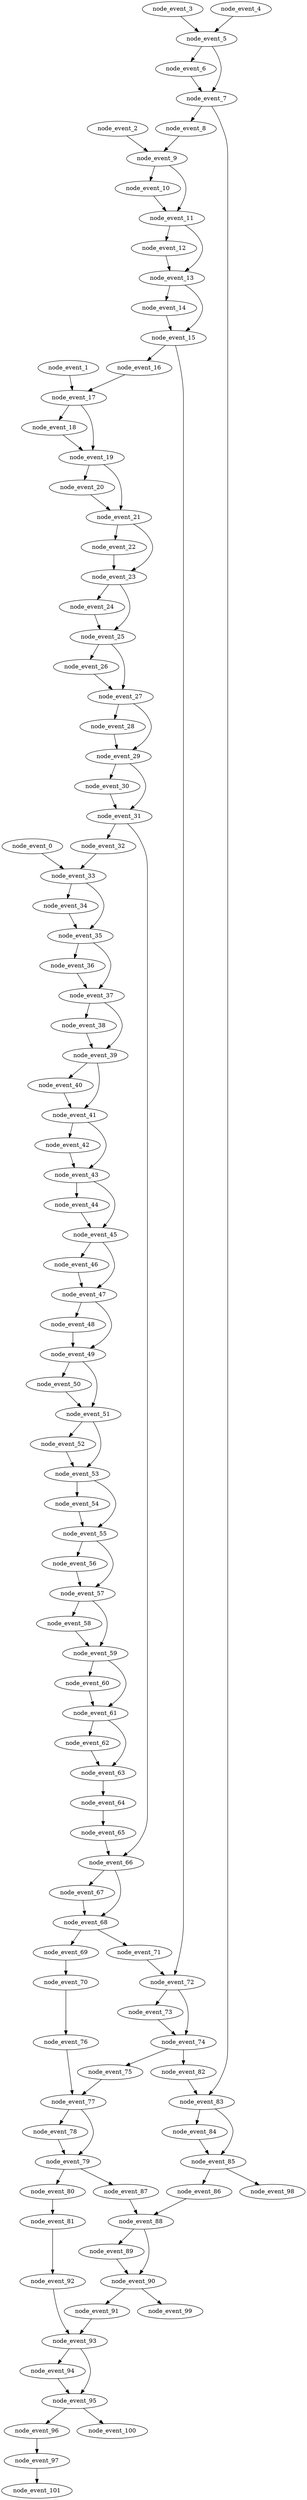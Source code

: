 digraph {
    node_event_0 [EventIndex="0" EventType="DotQasm.Scheduling.GateEvent" Depth="1" Dependencies="0" Latency="00:00:00.0010000" Priority="0.08400000000000006"];
    node_event_1 [EventIndex="1" EventType="DotQasm.Scheduling.GateEvent" Depth="1" Dependencies="0" Latency="00:00:00.0010000" Priority="0.10800000000000008"];
    node_event_2 [EventIndex="2" EventType="DotQasm.Scheduling.GateEvent" Depth="1" Dependencies="0" Latency="00:00:00.0010000" Priority="0.12000000000000009"];
    node_event_3 [EventIndex="3" EventType="DotQasm.Scheduling.GateEvent" Depth="1" Dependencies="0" Latency="00:00:00.0010000" Priority="0.12600000000000008"];
    node_event_4 [EventIndex="4" EventType="DotQasm.Scheduling.GateEvent" Depth="1" Dependencies="0" Latency="00:00:00.0010000" Priority="0.12600000000000008"];
    node_event_5 [EventIndex="5" EventType="DotQasm.Scheduling.ControlledGateEvent" Depth="2" Dependencies="2" Latency="00:00:00.0020000" Priority="0.12500000000000008"];
    node_event_6 [EventIndex="6" EventType="DotQasm.Scheduling.GateEvent" Depth="3" Dependencies="3" Latency="00:00:00.0010000" Priority="0.1230000000000001"];
    node_event_7 [EventIndex="7" EventType="DotQasm.Scheduling.ControlledGateEvent" Depth="4" Dependencies="7" Latency="00:00:00.0020000" Priority="0.1220000000000001"];
    node_event_8 [EventIndex="8" EventType="DotQasm.Scheduling.GateEvent" Depth="5" Dependencies="8" Latency="00:00:00.0010000" Priority="0.12000000000000009"];
    node_event_9 [EventIndex="9" EventType="DotQasm.Scheduling.ControlledGateEvent" Depth="6" Dependencies="10" Latency="00:00:00.0020000" Priority="0.11900000000000009"];
    node_event_10 [EventIndex="10" EventType="DotQasm.Scheduling.GateEvent" Depth="7" Dependencies="11" Latency="00:00:00.0010000" Priority="0.11700000000000009"];
    node_event_11 [EventIndex="11" EventType="DotQasm.Scheduling.ControlledGateEvent" Depth="8" Dependencies="23" Latency="00:00:00.0020000" Priority="0.11600000000000009"];
    node_event_12 [EventIndex="12" EventType="DotQasm.Scheduling.GateEvent" Depth="9" Dependencies="24" Latency="00:00:00.0010000" Priority="0.11400000000000009"];
    node_event_13 [EventIndex="13" EventType="DotQasm.Scheduling.ControlledGateEvent" Depth="10" Dependencies="49" Latency="00:00:00.0020000" Priority="0.11300000000000009"];
    node_event_14 [EventIndex="14" EventType="DotQasm.Scheduling.GateEvent" Depth="11" Dependencies="50" Latency="00:00:00.0010000" Priority="0.11100000000000008"];
    node_event_15 [EventIndex="15" EventType="DotQasm.Scheduling.ControlledGateEvent" Depth="12" Dependencies="101" Latency="00:00:00.0020000" Priority="0.11000000000000008"];
    node_event_16 [EventIndex="16" EventType="DotQasm.Scheduling.GateEvent" Depth="13" Dependencies="102" Latency="00:00:00.0010000" Priority="0.10800000000000008"];
    node_event_17 [EventIndex="17" EventType="DotQasm.Scheduling.ControlledGateEvent" Depth="14" Dependencies="104" Latency="00:00:00.0020000" Priority="0.10700000000000008"];
    node_event_18 [EventIndex="18" EventType="DotQasm.Scheduling.GateEvent" Depth="15" Dependencies="105" Latency="00:00:00.0010000" Priority="0.10500000000000008"];
    node_event_19 [EventIndex="19" EventType="DotQasm.Scheduling.ControlledGateEvent" Depth="16" Dependencies="211" Latency="00:00:00.0020000" Priority="0.10400000000000008"];
    node_event_20 [EventIndex="20" EventType="DotQasm.Scheduling.GateEvent" Depth="17" Dependencies="212" Latency="00:00:00.0010000" Priority="0.10200000000000008"];
    node_event_21 [EventIndex="21" EventType="DotQasm.Scheduling.ControlledGateEvent" Depth="18" Dependencies="425" Latency="00:00:00.0020000" Priority="0.10100000000000008"];
    node_event_22 [EventIndex="22" EventType="DotQasm.Scheduling.GateEvent" Depth="19" Dependencies="426" Latency="00:00:00.0010000" Priority="0.09900000000000007"];
    node_event_23 [EventIndex="23" EventType="DotQasm.Scheduling.ControlledGateEvent" Depth="20" Dependencies="853" Latency="00:00:00.0020000" Priority="0.09800000000000007"];
    node_event_24 [EventIndex="24" EventType="DotQasm.Scheduling.GateEvent" Depth="21" Dependencies="854" Latency="00:00:00.0010000" Priority="0.09600000000000007"];
    node_event_25 [EventIndex="25" EventType="DotQasm.Scheduling.ControlledGateEvent" Depth="22" Dependencies="1709" Latency="00:00:00.0020000" Priority="0.09500000000000007"];
    node_event_26 [EventIndex="26" EventType="DotQasm.Scheduling.GateEvent" Depth="23" Dependencies="1710" Latency="00:00:00.0010000" Priority="0.09300000000000007"];
    node_event_27 [EventIndex="27" EventType="DotQasm.Scheduling.ControlledGateEvent" Depth="24" Dependencies="3421" Latency="00:00:00.0020000" Priority="0.09200000000000007"];
    node_event_28 [EventIndex="28" EventType="DotQasm.Scheduling.GateEvent" Depth="25" Dependencies="3422" Latency="00:00:00.0010000" Priority="0.09000000000000007"];
    node_event_29 [EventIndex="29" EventType="DotQasm.Scheduling.ControlledGateEvent" Depth="26" Dependencies="6845" Latency="00:00:00.0020000" Priority="0.08900000000000007"];
    node_event_30 [EventIndex="30" EventType="DotQasm.Scheduling.GateEvent" Depth="27" Dependencies="6846" Latency="00:00:00.0010000" Priority="0.08700000000000006"];
    node_event_31 [EventIndex="31" EventType="DotQasm.Scheduling.ControlledGateEvent" Depth="28" Dependencies="13693" Latency="00:00:00.0020000" Priority="0.08600000000000006"];
    node_event_32 [EventIndex="32" EventType="DotQasm.Scheduling.GateEvent" Depth="29" Dependencies="13694" Latency="00:00:00.0010000" Priority="0.08400000000000006"];
    node_event_33 [EventIndex="33" EventType="DotQasm.Scheduling.ControlledGateEvent" Depth="30" Dependencies="13696" Latency="00:00:00.0020000" Priority="0.08300000000000006"];
    node_event_34 [EventIndex="34" EventType="DotQasm.Scheduling.GateEvent" Depth="31" Dependencies="13697" Latency="00:00:00.0010000" Priority="0.08100000000000006"];
    node_event_35 [EventIndex="35" EventType="DotQasm.Scheduling.ControlledGateEvent" Depth="32" Dependencies="27395" Latency="00:00:00.0020000" Priority="0.08000000000000006"];
    node_event_36 [EventIndex="36" EventType="DotQasm.Scheduling.GateEvent" Depth="33" Dependencies="27396" Latency="00:00:00.0010000" Priority="0.07800000000000006"];
    node_event_37 [EventIndex="37" EventType="DotQasm.Scheduling.ControlledGateEvent" Depth="34" Dependencies="54793" Latency="00:00:00.0020000" Priority="0.07700000000000005"];
    node_event_38 [EventIndex="38" EventType="DotQasm.Scheduling.GateEvent" Depth="35" Dependencies="54794" Latency="00:00:00.0010000" Priority="0.07500000000000005"];
    node_event_39 [EventIndex="39" EventType="DotQasm.Scheduling.ControlledGateEvent" Depth="36" Dependencies="109589" Latency="00:00:00.0020000" Priority="0.07400000000000005"];
    node_event_40 [EventIndex="40" EventType="DotQasm.Scheduling.GateEvent" Depth="37" Dependencies="109590" Latency="00:00:00.0010000" Priority="0.07200000000000005"];
    node_event_41 [EventIndex="41" EventType="DotQasm.Scheduling.ControlledGateEvent" Depth="38" Dependencies="219181" Latency="00:00:00.0020000" Priority="0.07100000000000005"];
    node_event_42 [EventIndex="42" EventType="DotQasm.Scheduling.GateEvent" Depth="39" Dependencies="219182" Latency="00:00:00.0010000" Priority="0.06900000000000005"];
    node_event_43 [EventIndex="43" EventType="DotQasm.Scheduling.ControlledGateEvent" Depth="40" Dependencies="438365" Latency="00:00:00.0020000" Priority="0.06800000000000005"];
    node_event_44 [EventIndex="44" EventType="DotQasm.Scheduling.GateEvent" Depth="41" Dependencies="438366" Latency="00:00:00.0010000" Priority="0.06600000000000004"];
    node_event_45 [EventIndex="45" EventType="DotQasm.Scheduling.ControlledGateEvent" Depth="42" Dependencies="876733" Latency="00:00:00.0020000" Priority="0.06500000000000004"];
    node_event_46 [EventIndex="46" EventType="DotQasm.Scheduling.GateEvent" Depth="43" Dependencies="876734" Latency="00:00:00.0010000" Priority="0.06300000000000004"];
    node_event_47 [EventIndex="47" EventType="DotQasm.Scheduling.ControlledGateEvent" Depth="44" Dependencies="1753469" Latency="00:00:00.0020000" Priority="0.06200000000000004"];
    node_event_48 [EventIndex="48" EventType="DotQasm.Scheduling.GateEvent" Depth="45" Dependencies="1753470" Latency="00:00:00.0010000" Priority="0.06000000000000004"];
    node_event_49 [EventIndex="49" EventType="DotQasm.Scheduling.ControlledGateEvent" Depth="46" Dependencies="3506941" Latency="00:00:00.0020000" Priority="0.05900000000000004"];
    node_event_50 [EventIndex="50" EventType="DotQasm.Scheduling.GateEvent" Depth="47" Dependencies="3506942" Latency="00:00:00.0010000" Priority="0.05700000000000004"];
    node_event_51 [EventIndex="51" EventType="DotQasm.Scheduling.ControlledGateEvent" Depth="48" Dependencies="7013885" Latency="00:00:00.0020000" Priority="0.056000000000000036"];
    node_event_52 [EventIndex="52" EventType="DotQasm.Scheduling.GateEvent" Depth="49" Dependencies="7013886" Latency="00:00:00.0010000" Priority="0.054000000000000034"];
    node_event_53 [EventIndex="53" EventType="DotQasm.Scheduling.ControlledGateEvent" Depth="50" Dependencies="14027773" Latency="00:00:00.0020000" Priority="0.05300000000000003"];
    node_event_54 [EventIndex="54" EventType="DotQasm.Scheduling.GateEvent" Depth="51" Dependencies="14027774" Latency="00:00:00.0010000" Priority="0.05100000000000003"];
    node_event_55 [EventIndex="55" EventType="DotQasm.Scheduling.ControlledGateEvent" Depth="52" Dependencies="28055549" Latency="00:00:00.0020000" Priority="0.05000000000000003"];
    node_event_56 [EventIndex="56" EventType="DotQasm.Scheduling.GateEvent" Depth="53" Dependencies="28055550" Latency="00:00:00.0010000" Priority="0.04800000000000003"];
    node_event_57 [EventIndex="57" EventType="DotQasm.Scheduling.ControlledGateEvent" Depth="54" Dependencies="56111101" Latency="00:00:00.0020000" Priority="0.04700000000000003"];
    node_event_58 [EventIndex="58" EventType="DotQasm.Scheduling.GateEvent" Depth="55" Dependencies="56111102" Latency="00:00:00.0010000" Priority="0.045000000000000026"];
    node_event_59 [EventIndex="59" EventType="DotQasm.Scheduling.ControlledGateEvent" Depth="56" Dependencies="112222205" Latency="00:00:00.0020000" Priority="0.044000000000000025"];
    node_event_60 [EventIndex="60" EventType="DotQasm.Scheduling.GateEvent" Depth="57" Dependencies="112222206" Latency="00:00:00.0010000" Priority="0.04200000000000002"];
    node_event_61 [EventIndex="61" EventType="DotQasm.Scheduling.ControlledGateEvent" Depth="58" Dependencies="224444413" Latency="00:00:00.0020000" Priority="0.04100000000000002"];
    node_event_62 [EventIndex="62" EventType="DotQasm.Scheduling.GateEvent" Depth="59" Dependencies="224444414" Latency="00:00:00.0010000" Priority="0.03900000000000002"];
    node_event_63 [EventIndex="63" EventType="DotQasm.Scheduling.ControlledGateEvent" Depth="60" Dependencies="448888829" Latency="00:00:00.0020000" Priority="0.03800000000000002"];
    node_event_64 [EventIndex="64" EventType="DotQasm.Scheduling.GateEvent" Depth="61" Dependencies="448888830" Latency="00:00:00.0010000" Priority="0.03600000000000002"];
    node_event_65 [EventIndex="65" EventType="DotQasm.Scheduling.GateEvent" Depth="62" Dependencies="448888831" Latency="00:00:00.0010000" Priority="0.03500000000000002"];
    node_event_66 [EventIndex="66" EventType="DotQasm.Scheduling.ControlledGateEvent" Depth="63" Dependencies="448902526" Latency="00:00:00.0020000" Priority="0.034000000000000016"];
    node_event_67 [EventIndex="67" EventType="DotQasm.Scheduling.GateEvent" Depth="64" Dependencies="448902527" Latency="00:00:00.0010000" Priority="0.032000000000000015"];
    node_event_68 [EventIndex="68" EventType="DotQasm.Scheduling.ControlledGateEvent" Depth="65" Dependencies="897805055" Latency="00:00:00.0020000" Priority="0.031000000000000014"];
    node_event_69 [EventIndex="69" EventType="DotQasm.Scheduling.GateEvent" Depth="66" Dependencies="897805056" Latency="00:00:00.0010000" Priority="0.02500000000000001"];
    node_event_70 [EventIndex="70" EventType="DotQasm.Scheduling.GateEvent" Depth="67" Dependencies="897805057" Latency="00:00:00.0010000" Priority="0.024000000000000007"];
    node_event_71 [EventIndex="71" EventType="DotQasm.Scheduling.GateEvent" Depth="66" Dependencies="897805056" Latency="00:00:00.0010000" Priority="0.029000000000000012"];
    node_event_72 [EventIndex="72" EventType="DotQasm.Scheduling.ControlledGateEvent" Depth="67" Dependencies="897805159" Latency="00:00:00.0020000" Priority="0.02800000000000001"];
    node_event_73 [EventIndex="73" EventType="DotQasm.Scheduling.GateEvent" Depth="68" Dependencies="897805160" Latency="00:00:00.0010000" Priority="0.02600000000000001"];
    node_event_74 [EventIndex="74" EventType="DotQasm.Scheduling.ControlledGateEvent" Depth="69" Dependencies="1795610321" Latency="00:00:00.0020000" Priority="0.02500000000000001"];
    node_event_75 [EventIndex="75" EventType="DotQasm.Scheduling.GateEvent" Depth="70" Dependencies="1795610322" Latency="00:00:00.0010000" Priority="0.023000000000000007"];
    node_event_76 [EventIndex="76" EventType="DotQasm.Scheduling.GateEvent" Depth="68" Dependencies="897805058" Latency="00:00:00.0010000" Priority="0.023000000000000007"];
    node_event_77 [EventIndex="77" EventType="DotQasm.Scheduling.ControlledGateEvent" Depth="71" Dependencies="-1601551914" Latency="00:00:00.0020000" Priority="0.022000000000000006"];
    node_event_78 [EventIndex="78" EventType="DotQasm.Scheduling.GateEvent" Depth="72" Dependencies="-1601551913" Latency="00:00:00.0010000" Priority="0.020000000000000004"];
    node_event_79 [EventIndex="79" EventType="DotQasm.Scheduling.ControlledGateEvent" Depth="73" Dependencies="1091863471" Latency="00:00:00.0020000" Priority="0.019000000000000003"];
    node_event_80 [EventIndex="80" EventType="DotQasm.Scheduling.GateEvent" Depth="74" Dependencies="1091863472" Latency="00:00:00.0010000" Priority="0.013000000000000001"];
    node_event_81 [EventIndex="81" EventType="DotQasm.Scheduling.GateEvent" Depth="75" Dependencies="1091863473" Latency="00:00:00.0010000" Priority="0.012"];
    node_event_82 [EventIndex="82" EventType="DotQasm.Scheduling.GateEvent" Depth="70" Dependencies="1795610322" Latency="00:00:00.0010000" Priority="0.023000000000000007"];
    node_event_83 [EventIndex="83" EventType="DotQasm.Scheduling.ControlledGateEvent" Depth="71" Dependencies="1795610331" Latency="00:00:00.0020000" Priority="0.022000000000000006"];
    node_event_84 [EventIndex="84" EventType="DotQasm.Scheduling.GateEvent" Depth="72" Dependencies="1795610332" Latency="00:00:00.0010000" Priority="0.020000000000000004"];
    node_event_85 [EventIndex="85" EventType="DotQasm.Scheduling.ControlledGateEvent" Depth="73" Dependencies="-703746631" Latency="00:00:00.0020000" Priority="0.019000000000000003"];
    node_event_86 [EventIndex="86" EventType="DotQasm.Scheduling.GateEvent" Depth="74" Dependencies="-703746630" Latency="00:00:00.0010000" Priority="0.017"];
    node_event_87 [EventIndex="87" EventType="DotQasm.Scheduling.GateEvent" Depth="74" Dependencies="1091863472" Latency="00:00:00.0010000" Priority="0.017"];
    node_event_88 [EventIndex="88" EventType="DotQasm.Scheduling.ControlledGateEvent" Depth="75" Dependencies="388116844" Latency="00:00:00.0020000" Priority="0.016"];
    node_event_89 [EventIndex="89" EventType="DotQasm.Scheduling.GateEvent" Depth="76" Dependencies="388116845" Latency="00:00:00.0010000" Priority="0.013999999999999999"];
    node_event_90 [EventIndex="90" EventType="DotQasm.Scheduling.ControlledGateEvent" Depth="77" Dependencies="776233691" Latency="00:00:00.0020000" Priority="0.013"];
    node_event_91 [EventIndex="91" EventType="DotQasm.Scheduling.GateEvent" Depth="78" Dependencies="776233692" Latency="00:00:00.0010000" Priority="0.011"];
    node_event_92 [EventIndex="92" EventType="DotQasm.Scheduling.GateEvent" Depth="76" Dependencies="1091863474" Latency="00:00:00.0010000" Priority="0.011"];
    node_event_93 [EventIndex="93" EventType="DotQasm.Scheduling.ControlledGateEvent" Depth="79" Dependencies="1868097168" Latency="00:00:00.0020000" Priority="0.01"];
    node_event_94 [EventIndex="94" EventType="DotQasm.Scheduling.GateEvent" Depth="80" Dependencies="1868097169" Latency="00:00:00.0010000" Priority="0.008"];
    node_event_95 [EventIndex="95" EventType="DotQasm.Scheduling.ControlledGateEvent" Depth="81" Dependencies="-558772957" Latency="00:00:00.0020000" Priority="0.007"];
    node_event_96 [EventIndex="96" EventType="DotQasm.Scheduling.GateEvent" Depth="82" Dependencies="-558772956" Latency="00:00:00.0010000" Priority="0.005"];
    node_event_97 [EventIndex="97" EventType="DotQasm.Scheduling.GateEvent" Depth="83" Dependencies="-558772955" Latency="00:00:00.0010000" Priority="0.004"];
    node_event_98 [EventIndex="98" EventType="DotQasm.Scheduling.MeasurementEvent" Depth="74" Dependencies="-703746630" Latency="00:00:00.0030000" Priority="0.003"];
    node_event_99 [EventIndex="99" EventType="DotQasm.Scheduling.MeasurementEvent" Depth="78" Dependencies="776233692" Latency="00:00:00.0030000" Priority="0.003"];
    node_event_100 [EventIndex="100" EventType="DotQasm.Scheduling.MeasurementEvent" Depth="82" Dependencies="-558772956" Latency="00:00:00.0030000" Priority="0.003"];
    node_event_101 [EventIndex="101" EventType="DotQasm.Scheduling.MeasurementEvent" Depth="84" Dependencies="-558772954" Latency="00:00:00.0030000" Priority="0.003"];
    node_event_0 -> node_event_33;
    node_event_1 -> node_event_17;
    node_event_2 -> node_event_9;
    node_event_3 -> node_event_5;
    node_event_4 -> node_event_5;
    node_event_5 -> node_event_6;
    node_event_5 -> node_event_7;
    node_event_6 -> node_event_7;
    node_event_7 -> node_event_8;
    node_event_7 -> node_event_83;
    node_event_8 -> node_event_9;
    node_event_9 -> node_event_10;
    node_event_9 -> node_event_11;
    node_event_10 -> node_event_11;
    node_event_11 -> node_event_12;
    node_event_11 -> node_event_13;
    node_event_12 -> node_event_13;
    node_event_13 -> node_event_14;
    node_event_13 -> node_event_15;
    node_event_14 -> node_event_15;
    node_event_15 -> node_event_16;
    node_event_15 -> node_event_72;
    node_event_16 -> node_event_17;
    node_event_17 -> node_event_18;
    node_event_17 -> node_event_19;
    node_event_18 -> node_event_19;
    node_event_19 -> node_event_20;
    node_event_19 -> node_event_21;
    node_event_20 -> node_event_21;
    node_event_21 -> node_event_22;
    node_event_21 -> node_event_23;
    node_event_22 -> node_event_23;
    node_event_23 -> node_event_24;
    node_event_23 -> node_event_25;
    node_event_24 -> node_event_25;
    node_event_25 -> node_event_26;
    node_event_25 -> node_event_27;
    node_event_26 -> node_event_27;
    node_event_27 -> node_event_28;
    node_event_27 -> node_event_29;
    node_event_28 -> node_event_29;
    node_event_29 -> node_event_30;
    node_event_29 -> node_event_31;
    node_event_30 -> node_event_31;
    node_event_31 -> node_event_32;
    node_event_31 -> node_event_66;
    node_event_32 -> node_event_33;
    node_event_33 -> node_event_34;
    node_event_33 -> node_event_35;
    node_event_34 -> node_event_35;
    node_event_35 -> node_event_36;
    node_event_35 -> node_event_37;
    node_event_36 -> node_event_37;
    node_event_37 -> node_event_38;
    node_event_37 -> node_event_39;
    node_event_38 -> node_event_39;
    node_event_39 -> node_event_40;
    node_event_39 -> node_event_41;
    node_event_40 -> node_event_41;
    node_event_41 -> node_event_42;
    node_event_41 -> node_event_43;
    node_event_42 -> node_event_43;
    node_event_43 -> node_event_44;
    node_event_43 -> node_event_45;
    node_event_44 -> node_event_45;
    node_event_45 -> node_event_46;
    node_event_45 -> node_event_47;
    node_event_46 -> node_event_47;
    node_event_47 -> node_event_48;
    node_event_47 -> node_event_49;
    node_event_48 -> node_event_49;
    node_event_49 -> node_event_50;
    node_event_49 -> node_event_51;
    node_event_50 -> node_event_51;
    node_event_51 -> node_event_52;
    node_event_51 -> node_event_53;
    node_event_52 -> node_event_53;
    node_event_53 -> node_event_54;
    node_event_53 -> node_event_55;
    node_event_54 -> node_event_55;
    node_event_55 -> node_event_56;
    node_event_55 -> node_event_57;
    node_event_56 -> node_event_57;
    node_event_57 -> node_event_58;
    node_event_57 -> node_event_59;
    node_event_58 -> node_event_59;
    node_event_59 -> node_event_60;
    node_event_59 -> node_event_61;
    node_event_60 -> node_event_61;
    node_event_61 -> node_event_62;
    node_event_61 -> node_event_63;
    node_event_62 -> node_event_63;
    node_event_63 -> node_event_64;
    node_event_64 -> node_event_65;
    node_event_65 -> node_event_66;
    node_event_66 -> node_event_67;
    node_event_66 -> node_event_68;
    node_event_67 -> node_event_68;
    node_event_68 -> node_event_69;
    node_event_68 -> node_event_71;
    node_event_69 -> node_event_70;
    node_event_70 -> node_event_76;
    node_event_71 -> node_event_72;
    node_event_72 -> node_event_73;
    node_event_72 -> node_event_74;
    node_event_73 -> node_event_74;
    node_event_74 -> node_event_75;
    node_event_74 -> node_event_82;
    node_event_75 -> node_event_77;
    node_event_76 -> node_event_77;
    node_event_77 -> node_event_78;
    node_event_77 -> node_event_79;
    node_event_78 -> node_event_79;
    node_event_79 -> node_event_80;
    node_event_79 -> node_event_87;
    node_event_80 -> node_event_81;
    node_event_81 -> node_event_92;
    node_event_82 -> node_event_83;
    node_event_83 -> node_event_84;
    node_event_83 -> node_event_85;
    node_event_84 -> node_event_85;
    node_event_85 -> node_event_86;
    node_event_85 -> node_event_98;
    node_event_86 -> node_event_88;
    node_event_87 -> node_event_88;
    node_event_88 -> node_event_89;
    node_event_88 -> node_event_90;
    node_event_89 -> node_event_90;
    node_event_90 -> node_event_91;
    node_event_90 -> node_event_99;
    node_event_91 -> node_event_93;
    node_event_92 -> node_event_93;
    node_event_93 -> node_event_94;
    node_event_93 -> node_event_95;
    node_event_94 -> node_event_95;
    node_event_95 -> node_event_96;
    node_event_95 -> node_event_100;
    node_event_96 -> node_event_97;
    node_event_97 -> node_event_101;
}
